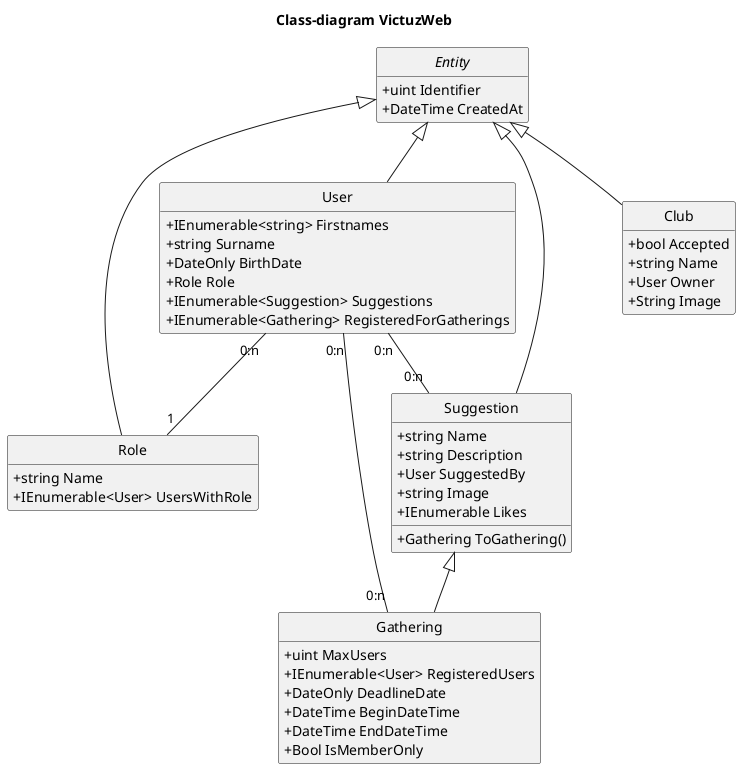@startuml class
hide empty members
hide circle
skinparam classAttributeIconSize 0
title Class-diagram VictuzWeb


abstract Entity {
  + uint Identifier
  + DateTime CreatedAt
}

class User {
  + IEnumerable<string> Firstnames
  + string Surname
  + DateOnly BirthDate
  + Role Role
  + IEnumerable<Suggestion> Suggestions
  + IEnumerable<Gathering> RegisteredForGatherings
}
Entity <|-- User

class Role {
  + string Name
  + IEnumerable<User> UsersWithRole
}
Entity <|-- Role

User "0:n" -- "1" Role

class Suggestion {
  + string Name
  + string Description
  + User SuggestedBy
  + string Image
  + IEnumerable Likes

  + Gathering ToGathering()
}
Entity <|-- Suggestion

User "0:n" -- "0:n" Suggestion

class Gathering {
  + uint MaxUsers
  + IEnumerable<User> RegisteredUsers
  + DateOnly DeadlineDate
  + DateTime BeginDateTime
  + DateTime EndDateTime
  + Bool IsMemberOnly
}
Suggestion <|-- Gathering

User "0:n" -- "0:n" Gathering

class Club {
    + bool Accepted
    + string Name
    + User Owner
    + String Image
}
Entity <|-- Club

@enduml
